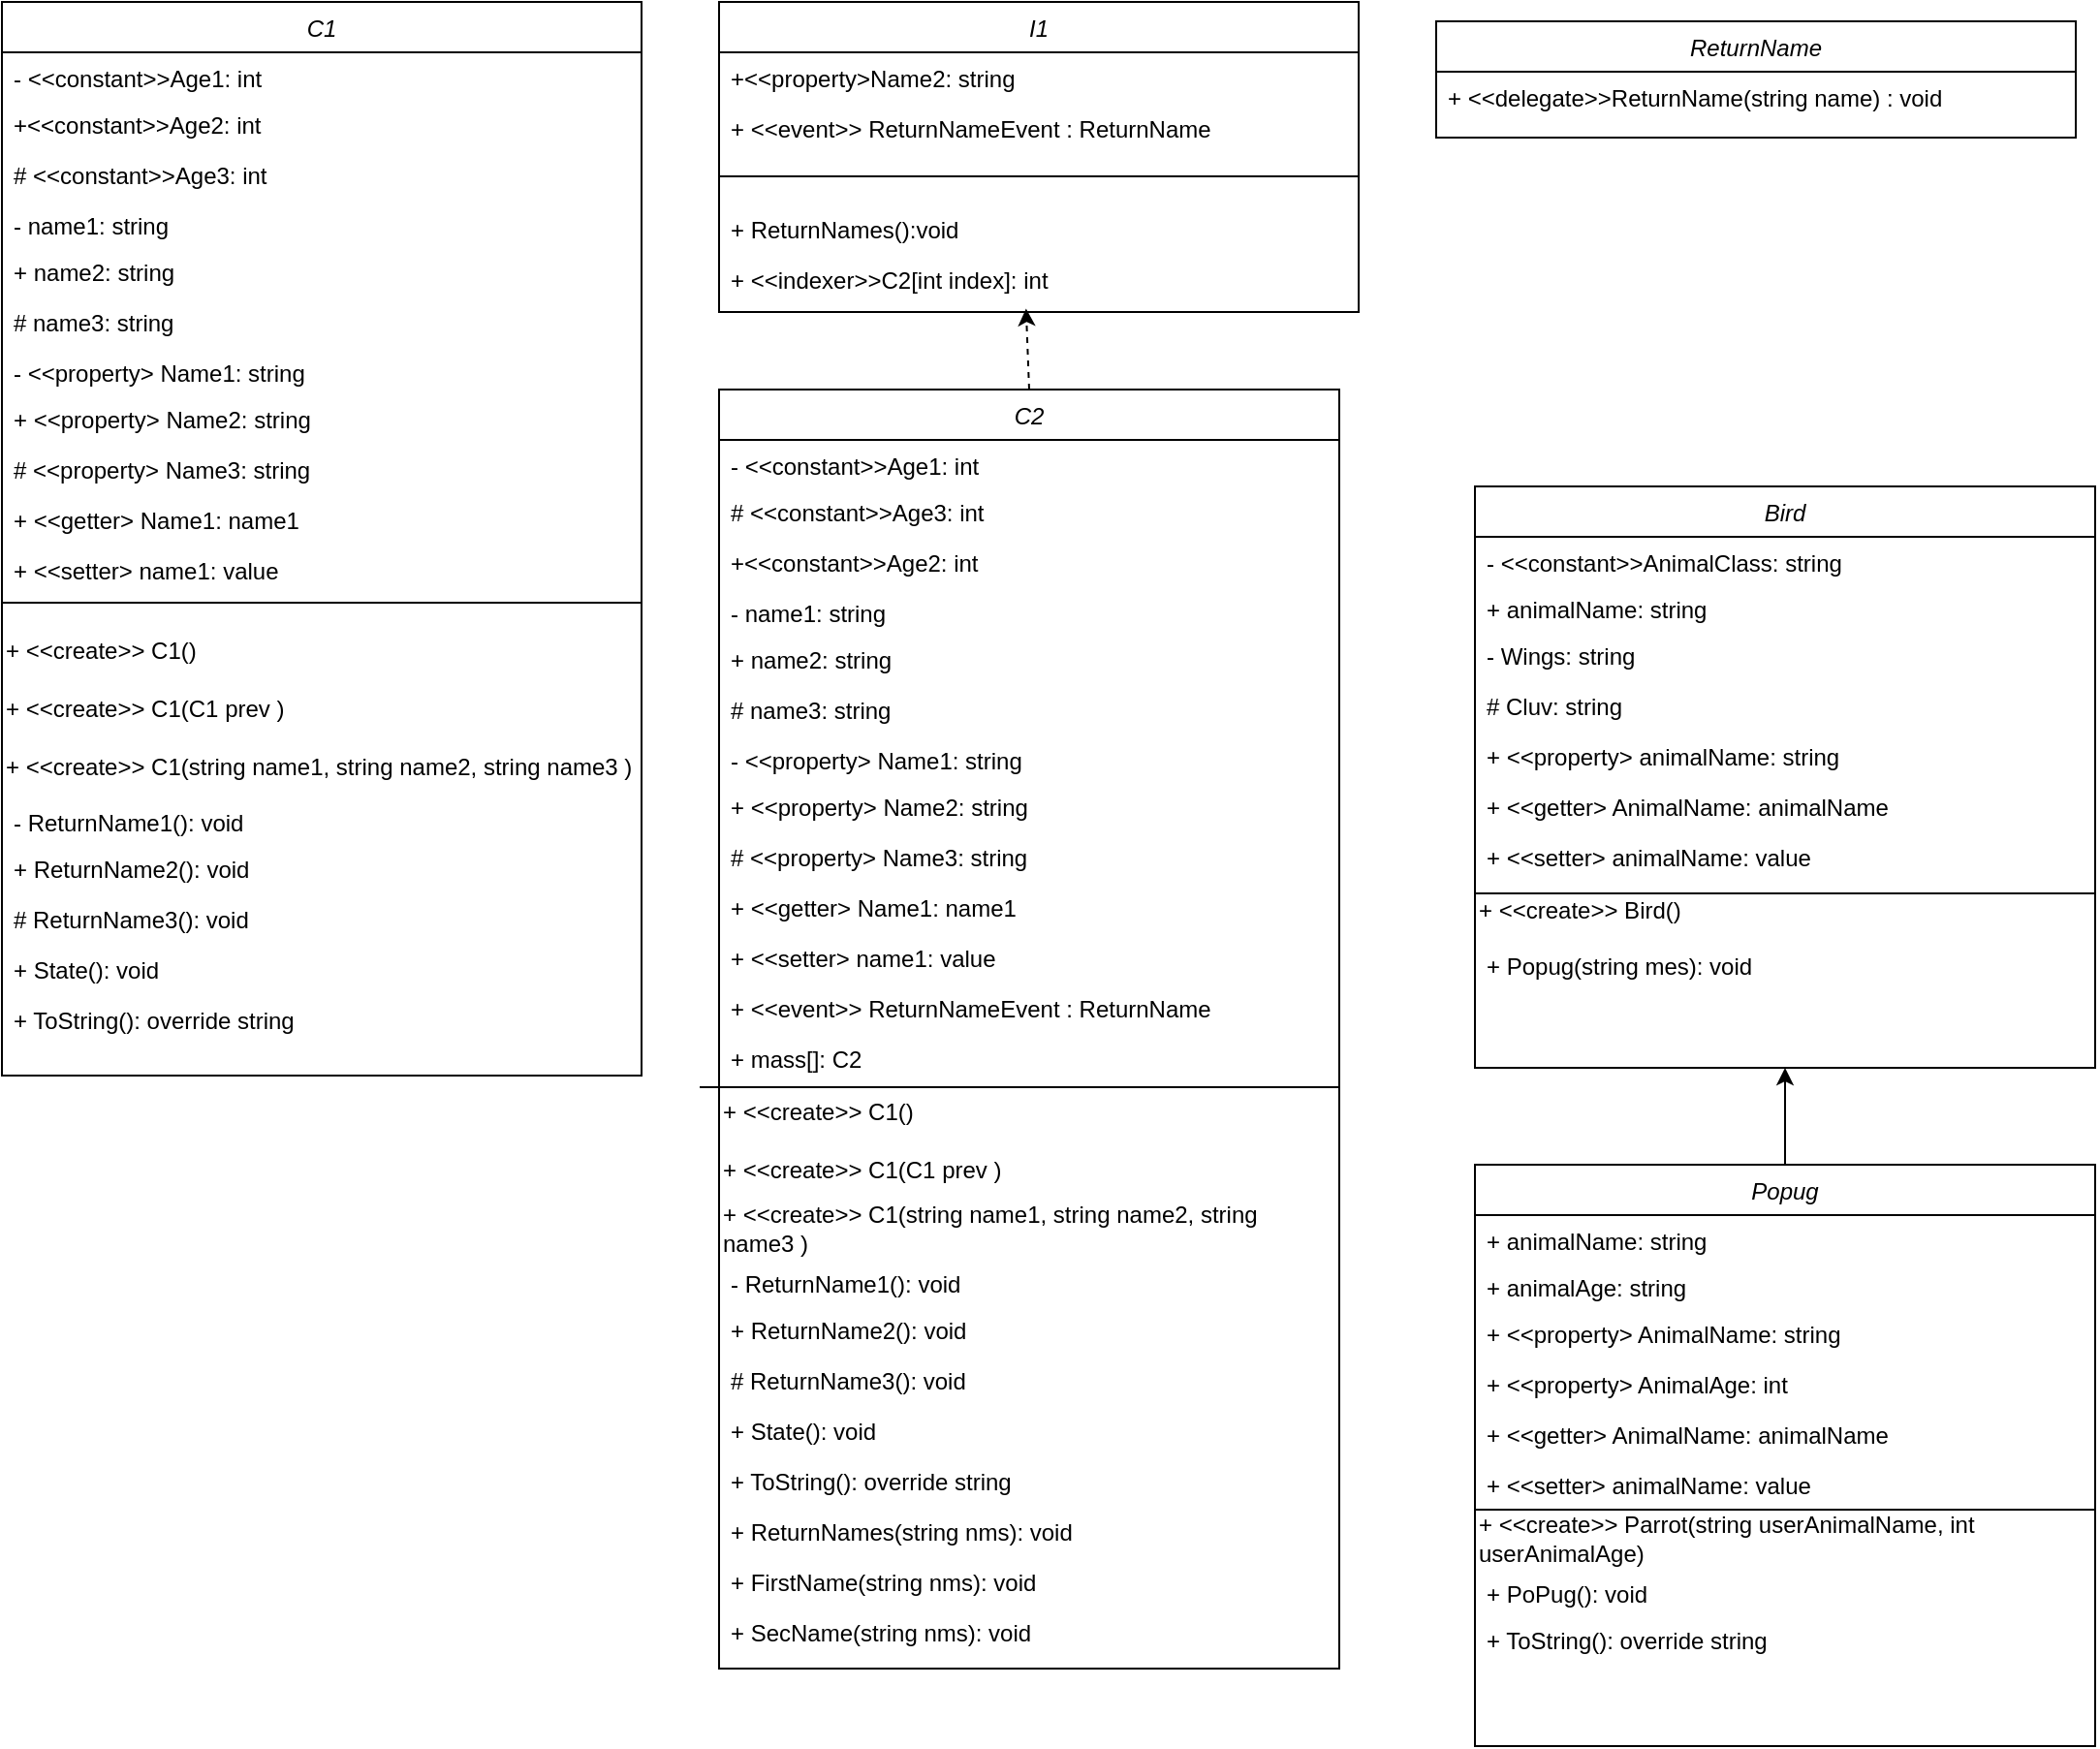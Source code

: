 <mxfile version="20.8.18" type="device"><diagram id="C5RBs43oDa-KdzZeNtuy" name="Page-1"><mxGraphModel dx="1221" dy="633" grid="1" gridSize="10" guides="1" tooltips="1" connect="1" arrows="1" fold="1" page="1" pageScale="1" pageWidth="827" pageHeight="1169" math="0" shadow="0"><root><mxCell id="WIyWlLk6GJQsqaUBKTNV-0"/><mxCell id="WIyWlLk6GJQsqaUBKTNV-1" parent="WIyWlLk6GJQsqaUBKTNV-0"/><mxCell id="zkfFHV4jXpPFQw0GAbJ--0" value="С1" style="swimlane;fontStyle=2;align=center;verticalAlign=top;childLayout=stackLayout;horizontal=1;startSize=26;horizontalStack=0;resizeParent=1;resizeLast=0;collapsible=1;marginBottom=0;rounded=0;shadow=0;strokeWidth=1;" parent="WIyWlLk6GJQsqaUBKTNV-1" vertex="1"><mxGeometry x="240" y="110" width="330" height="554" as="geometry"><mxRectangle x="230" y="140" width="160" height="26" as="alternateBounds"/></mxGeometry></mxCell><mxCell id="zkfFHV4jXpPFQw0GAbJ--1" value="- &lt;&lt;constant&gt;&gt;Age1: int" style="text;align=left;verticalAlign=top;spacingLeft=4;spacingRight=4;overflow=hidden;rotatable=0;points=[[0,0.5],[1,0.5]];portConstraint=eastwest;" parent="zkfFHV4jXpPFQw0GAbJ--0" vertex="1"><mxGeometry y="26" width="330" height="24" as="geometry"/></mxCell><mxCell id="zkfFHV4jXpPFQw0GAbJ--2" value="+&lt;&lt;constant&gt;&gt;Age2: int" style="text;align=left;verticalAlign=top;spacingLeft=4;spacingRight=4;overflow=hidden;rotatable=0;points=[[0,0.5],[1,0.5]];portConstraint=eastwest;rounded=0;shadow=0;html=0;" parent="zkfFHV4jXpPFQw0GAbJ--0" vertex="1"><mxGeometry y="50" width="330" height="26" as="geometry"/></mxCell><mxCell id="zkfFHV4jXpPFQw0GAbJ--3" value="# &lt;&lt;constant&gt;&gt;Age3: int" style="text;align=left;verticalAlign=top;spacingLeft=4;spacingRight=4;overflow=hidden;rotatable=0;points=[[0,0.5],[1,0.5]];portConstraint=eastwest;rounded=0;shadow=0;html=0;" parent="zkfFHV4jXpPFQw0GAbJ--0" vertex="1"><mxGeometry y="76" width="330" height="26" as="geometry"/></mxCell><mxCell id="h4AXfHM78yXUlXjyWLZw-1" value="- name1: string" style="text;align=left;verticalAlign=top;spacingLeft=4;spacingRight=4;overflow=hidden;rotatable=0;points=[[0,0.5],[1,0.5]];portConstraint=eastwest;" parent="zkfFHV4jXpPFQw0GAbJ--0" vertex="1"><mxGeometry y="102" width="330" height="24" as="geometry"/></mxCell><mxCell id="h4AXfHM78yXUlXjyWLZw-2" value="+ name2: string" style="text;align=left;verticalAlign=top;spacingLeft=4;spacingRight=4;overflow=hidden;rotatable=0;points=[[0,0.5],[1,0.5]];portConstraint=eastwest;rounded=0;shadow=0;html=0;" parent="zkfFHV4jXpPFQw0GAbJ--0" vertex="1"><mxGeometry y="126" width="330" height="26" as="geometry"/></mxCell><mxCell id="h4AXfHM78yXUlXjyWLZw-3" value="# name3: string" style="text;align=left;verticalAlign=top;spacingLeft=4;spacingRight=4;overflow=hidden;rotatable=0;points=[[0,0.5],[1,0.5]];portConstraint=eastwest;rounded=0;shadow=0;html=0;" parent="zkfFHV4jXpPFQw0GAbJ--0" vertex="1"><mxGeometry y="152" width="330" height="26" as="geometry"/></mxCell><mxCell id="h4AXfHM78yXUlXjyWLZw-5" value="- &lt;&lt;property&gt; Name1: string" style="text;align=left;verticalAlign=top;spacingLeft=4;spacingRight=4;overflow=hidden;rotatable=0;points=[[0,0.5],[1,0.5]];portConstraint=eastwest;" parent="zkfFHV4jXpPFQw0GAbJ--0" vertex="1"><mxGeometry y="178" width="330" height="24" as="geometry"/></mxCell><mxCell id="h4AXfHM78yXUlXjyWLZw-6" value="+ &lt;&lt;property&gt; Name2: string" style="text;align=left;verticalAlign=top;spacingLeft=4;spacingRight=4;overflow=hidden;rotatable=0;points=[[0,0.5],[1,0.5]];portConstraint=eastwest;rounded=0;shadow=0;html=0;" parent="zkfFHV4jXpPFQw0GAbJ--0" vertex="1"><mxGeometry y="202" width="330" height="26" as="geometry"/></mxCell><mxCell id="h4AXfHM78yXUlXjyWLZw-7" value="# &lt;&lt;property&gt; Name3: string" style="text;align=left;verticalAlign=top;spacingLeft=4;spacingRight=4;overflow=hidden;rotatable=0;points=[[0,0.5],[1,0.5]];portConstraint=eastwest;rounded=0;shadow=0;html=0;" parent="zkfFHV4jXpPFQw0GAbJ--0" vertex="1"><mxGeometry y="228" width="330" height="26" as="geometry"/></mxCell><mxCell id="ItmwAT2tkLxFtLLkzSRK-0" value="+ &lt;&lt;getter&gt; Name1: name1" style="text;align=left;verticalAlign=top;spacingLeft=4;spacingRight=4;overflow=hidden;rotatable=0;points=[[0,0.5],[1,0.5]];portConstraint=eastwest;rounded=0;shadow=0;html=0;" vertex="1" parent="zkfFHV4jXpPFQw0GAbJ--0"><mxGeometry y="254" width="330" height="26" as="geometry"/></mxCell><mxCell id="ItmwAT2tkLxFtLLkzSRK-1" value="+ &lt;&lt;setter&gt; name1: value" style="text;align=left;verticalAlign=top;spacingLeft=4;spacingRight=4;overflow=hidden;rotatable=0;points=[[0,0.5],[1,0.5]];portConstraint=eastwest;rounded=0;shadow=0;html=0;" vertex="1" parent="zkfFHV4jXpPFQw0GAbJ--0"><mxGeometry y="280" width="330" height="26" as="geometry"/></mxCell><mxCell id="h4AXfHM78yXUlXjyWLZw-16" value="" style="endArrow=none;html=1;rounded=0;" parent="zkfFHV4jXpPFQw0GAbJ--0" edge="1"><mxGeometry width="50" height="50" relative="1" as="geometry"><mxPoint y="310" as="sourcePoint"/><mxPoint x="330" y="310" as="targetPoint"/></mxGeometry></mxCell><mxCell id="h4AXfHM78yXUlXjyWLZw-23" style="text;html=1;strokeColor=none;fillColor=none;align=left;verticalAlign=middle;whiteSpace=wrap;rounded=0;" parent="zkfFHV4jXpPFQw0GAbJ--0" vertex="1"><mxGeometry y="306" width="330" height="14" as="geometry"/></mxCell><mxCell id="h4AXfHM78yXUlXjyWLZw-17" value="+ &amp;lt;&amp;lt;create&amp;gt;&amp;gt; C1()" style="text;html=1;strokeColor=none;fillColor=none;align=left;verticalAlign=middle;whiteSpace=wrap;rounded=0;" parent="zkfFHV4jXpPFQw0GAbJ--0" vertex="1"><mxGeometry y="320" width="330" height="30" as="geometry"/></mxCell><mxCell id="h4AXfHM78yXUlXjyWLZw-18" value="+ &amp;lt;&amp;lt;create&amp;gt;&amp;gt; C1(C1 prev&amp;nbsp;)" style="text;html=1;strokeColor=none;fillColor=none;align=left;verticalAlign=middle;whiteSpace=wrap;rounded=0;" parent="zkfFHV4jXpPFQw0GAbJ--0" vertex="1"><mxGeometry y="350" width="330" height="30" as="geometry"/></mxCell><mxCell id="h4AXfHM78yXUlXjyWLZw-10" value="+ &amp;lt;&amp;lt;create&amp;gt;&amp;gt; C1(string name1, string name2, string name3&amp;nbsp;)" style="text;html=1;strokeColor=none;fillColor=none;align=left;verticalAlign=middle;whiteSpace=wrap;rounded=0;" parent="zkfFHV4jXpPFQw0GAbJ--0" vertex="1"><mxGeometry y="380" width="330" height="30" as="geometry"/></mxCell><mxCell id="h4AXfHM78yXUlXjyWLZw-24" value="- ReturnName1(): void" style="text;align=left;verticalAlign=top;spacingLeft=4;spacingRight=4;overflow=hidden;rotatable=0;points=[[0,0.5],[1,0.5]];portConstraint=eastwest;" parent="zkfFHV4jXpPFQw0GAbJ--0" vertex="1"><mxGeometry y="410" width="330" height="24" as="geometry"/></mxCell><mxCell id="h4AXfHM78yXUlXjyWLZw-25" value="+ ReturnName2(): void" style="text;align=left;verticalAlign=top;spacingLeft=4;spacingRight=4;overflow=hidden;rotatable=0;points=[[0,0.5],[1,0.5]];portConstraint=eastwest;rounded=0;shadow=0;html=0;" parent="zkfFHV4jXpPFQw0GAbJ--0" vertex="1"><mxGeometry y="434" width="330" height="26" as="geometry"/></mxCell><mxCell id="h4AXfHM78yXUlXjyWLZw-26" value="# ReturnName3(): void" style="text;align=left;verticalAlign=top;spacingLeft=4;spacingRight=4;overflow=hidden;rotatable=0;points=[[0,0.5],[1,0.5]];portConstraint=eastwest;rounded=0;shadow=0;html=0;" parent="zkfFHV4jXpPFQw0GAbJ--0" vertex="1"><mxGeometry y="460" width="330" height="26" as="geometry"/></mxCell><mxCell id="h4AXfHM78yXUlXjyWLZw-27" value="+ State(): void" style="text;align=left;verticalAlign=top;spacingLeft=4;spacingRight=4;overflow=hidden;rotatable=0;points=[[0,0.5],[1,0.5]];portConstraint=eastwest;rounded=0;shadow=0;html=0;" parent="zkfFHV4jXpPFQw0GAbJ--0" vertex="1"><mxGeometry y="486" width="330" height="26" as="geometry"/></mxCell><mxCell id="h4AXfHM78yXUlXjyWLZw-28" value="+ ToString(): override string " style="text;align=left;verticalAlign=top;spacingLeft=4;spacingRight=4;overflow=hidden;rotatable=0;points=[[0,0.5],[1,0.5]];portConstraint=eastwest;rounded=0;shadow=0;html=0;" parent="zkfFHV4jXpPFQw0GAbJ--0" vertex="1"><mxGeometry y="512" width="330" height="26" as="geometry"/></mxCell><mxCell id="h4AXfHM78yXUlXjyWLZw-13" value="" style="endArrow=none;html=1;rounded=0;startArrow=none;" parent="WIyWlLk6GJQsqaUBKTNV-1" edge="1"><mxGeometry width="50" height="50" relative="1" as="geometry"><mxPoint x="570" y="380" as="sourcePoint"/><mxPoint x="570" y="380" as="targetPoint"/></mxGeometry></mxCell><mxCell id="h4AXfHM78yXUlXjyWLZw-15" value="" style="endArrow=none;html=1;rounded=0;" parent="WIyWlLk6GJQsqaUBKTNV-1" edge="1"><mxGeometry width="50" height="50" relative="1" as="geometry"><mxPoint x="240" y="380" as="sourcePoint"/><mxPoint x="240" y="380" as="targetPoint"/></mxGeometry></mxCell><mxCell id="04HOkDziwjmm2jSdz9U_-0" value="I1" style="swimlane;fontStyle=2;align=center;verticalAlign=top;childLayout=stackLayout;horizontal=1;startSize=26;horizontalStack=0;resizeParent=1;resizeLast=0;collapsible=1;marginBottom=0;rounded=0;shadow=0;strokeWidth=1;" parent="WIyWlLk6GJQsqaUBKTNV-1" vertex="1"><mxGeometry x="610" y="110" width="330" height="160" as="geometry"><mxRectangle x="230" y="140" width="160" height="26" as="alternateBounds"/></mxGeometry></mxCell><mxCell id="04HOkDziwjmm2jSdz9U_-2" value="+&lt;&lt;property&gt;Name2: string" style="text;align=left;verticalAlign=top;spacingLeft=4;spacingRight=4;overflow=hidden;rotatable=0;points=[[0,0.5],[1,0.5]];portConstraint=eastwest;rounded=0;shadow=0;html=0;" parent="04HOkDziwjmm2jSdz9U_-0" vertex="1"><mxGeometry y="26" width="330" height="26" as="geometry"/></mxCell><mxCell id="04HOkDziwjmm2jSdz9U_-6" value="+ &lt;&lt;event&gt;&gt; ReturnNameEvent : ReturnName" style="text;align=left;verticalAlign=top;spacingLeft=4;spacingRight=4;overflow=hidden;rotatable=0;points=[[0,0.5],[1,0.5]];portConstraint=eastwest;rounded=0;shadow=0;html=0;" parent="04HOkDziwjmm2jSdz9U_-0" vertex="1"><mxGeometry y="52" width="330" height="26" as="geometry"/></mxCell><mxCell id="04HOkDziwjmm2jSdz9U_-27" value="" style="endArrow=none;html=1;rounded=0;" parent="04HOkDziwjmm2jSdz9U_-0" edge="1"><mxGeometry width="50" height="50" relative="1" as="geometry"><mxPoint y="90" as="sourcePoint"/><mxPoint x="330" y="90" as="targetPoint"/></mxGeometry></mxCell><mxCell id="04HOkDziwjmm2jSdz9U_-30" style="text;align=left;verticalAlign=top;spacingLeft=4;spacingRight=4;overflow=hidden;rotatable=0;points=[[0,0.5],[1,0.5]];portConstraint=eastwest;rounded=0;shadow=0;html=0;" parent="04HOkDziwjmm2jSdz9U_-0" vertex="1"><mxGeometry y="78" width="330" height="26" as="geometry"/></mxCell><mxCell id="04HOkDziwjmm2jSdz9U_-29" value="+ ReturnNames():void" style="text;align=left;verticalAlign=top;spacingLeft=4;spacingRight=4;overflow=hidden;rotatable=0;points=[[0,0.5],[1,0.5]];portConstraint=eastwest;rounded=0;shadow=0;html=0;" parent="04HOkDziwjmm2jSdz9U_-0" vertex="1"><mxGeometry y="104" width="330" height="26" as="geometry"/></mxCell><mxCell id="04HOkDziwjmm2jSdz9U_-31" value="+ &lt;&lt;indexer&gt;&gt;C2[int index]: int" style="text;align=left;verticalAlign=top;spacingLeft=4;spacingRight=4;overflow=hidden;rotatable=0;points=[[0,0.5],[1,0.5]];portConstraint=eastwest;rounded=0;shadow=0;html=0;" parent="04HOkDziwjmm2jSdz9U_-0" vertex="1"><mxGeometry y="130" width="330" height="26" as="geometry"/></mxCell><mxCell id="ItmwAT2tkLxFtLLkzSRK-2" value="С2" style="swimlane;fontStyle=2;align=center;verticalAlign=top;childLayout=stackLayout;horizontal=1;startSize=26;horizontalStack=0;resizeParent=1;resizeLast=0;collapsible=1;marginBottom=0;rounded=0;shadow=0;strokeWidth=1;" vertex="1" parent="WIyWlLk6GJQsqaUBKTNV-1"><mxGeometry x="610" y="310" width="320" height="660" as="geometry"><mxRectangle x="230" y="140" width="160" height="26" as="alternateBounds"/></mxGeometry></mxCell><mxCell id="ItmwAT2tkLxFtLLkzSRK-31" value="- &lt;&lt;constant&gt;&gt;Age1: int" style="text;align=left;verticalAlign=top;spacingLeft=4;spacingRight=4;overflow=hidden;rotatable=0;points=[[0,0.5],[1,0.5]];portConstraint=eastwest;" vertex="1" parent="ItmwAT2tkLxFtLLkzSRK-2"><mxGeometry y="26" width="320" height="24" as="geometry"/></mxCell><mxCell id="ItmwAT2tkLxFtLLkzSRK-26" value="# &lt;&lt;constant&gt;&gt;Age3: int" style="text;align=left;verticalAlign=top;spacingLeft=4;spacingRight=4;overflow=hidden;rotatable=0;points=[[0,0.5],[1,0.5]];portConstraint=eastwest;rounded=0;shadow=0;html=0;" vertex="1" parent="ItmwAT2tkLxFtLLkzSRK-2"><mxGeometry y="50" width="320" height="26" as="geometry"/></mxCell><mxCell id="ItmwAT2tkLxFtLLkzSRK-32" value="+&lt;&lt;constant&gt;&gt;Age2: int" style="text;align=left;verticalAlign=top;spacingLeft=4;spacingRight=4;overflow=hidden;rotatable=0;points=[[0,0.5],[1,0.5]];portConstraint=eastwest;rounded=0;shadow=0;html=0;" vertex="1" parent="ItmwAT2tkLxFtLLkzSRK-2"><mxGeometry y="76" width="320" height="26" as="geometry"/></mxCell><mxCell id="ItmwAT2tkLxFtLLkzSRK-6" value="- name1: string" style="text;align=left;verticalAlign=top;spacingLeft=4;spacingRight=4;overflow=hidden;rotatable=0;points=[[0,0.5],[1,0.5]];portConstraint=eastwest;" vertex="1" parent="ItmwAT2tkLxFtLLkzSRK-2"><mxGeometry y="102" width="320" height="24" as="geometry"/></mxCell><mxCell id="ItmwAT2tkLxFtLLkzSRK-7" value="+ name2: string" style="text;align=left;verticalAlign=top;spacingLeft=4;spacingRight=4;overflow=hidden;rotatable=0;points=[[0,0.5],[1,0.5]];portConstraint=eastwest;rounded=0;shadow=0;html=0;" vertex="1" parent="ItmwAT2tkLxFtLLkzSRK-2"><mxGeometry y="126" width="320" height="26" as="geometry"/></mxCell><mxCell id="ItmwAT2tkLxFtLLkzSRK-8" value="# name3: string" style="text;align=left;verticalAlign=top;spacingLeft=4;spacingRight=4;overflow=hidden;rotatable=0;points=[[0,0.5],[1,0.5]];portConstraint=eastwest;rounded=0;shadow=0;html=0;" vertex="1" parent="ItmwAT2tkLxFtLLkzSRK-2"><mxGeometry y="152" width="320" height="26" as="geometry"/></mxCell><mxCell id="ItmwAT2tkLxFtLLkzSRK-9" value="- &lt;&lt;property&gt; Name1: string" style="text;align=left;verticalAlign=top;spacingLeft=4;spacingRight=4;overflow=hidden;rotatable=0;points=[[0,0.5],[1,0.5]];portConstraint=eastwest;" vertex="1" parent="ItmwAT2tkLxFtLLkzSRK-2"><mxGeometry y="178" width="320" height="24" as="geometry"/></mxCell><mxCell id="ItmwAT2tkLxFtLLkzSRK-10" value="+ &lt;&lt;property&gt; Name2: string" style="text;align=left;verticalAlign=top;spacingLeft=4;spacingRight=4;overflow=hidden;rotatable=0;points=[[0,0.5],[1,0.5]];portConstraint=eastwest;rounded=0;shadow=0;html=0;" vertex="1" parent="ItmwAT2tkLxFtLLkzSRK-2"><mxGeometry y="202" width="320" height="26" as="geometry"/></mxCell><mxCell id="ItmwAT2tkLxFtLLkzSRK-11" value="# &lt;&lt;property&gt; Name3: string" style="text;align=left;verticalAlign=top;spacingLeft=4;spacingRight=4;overflow=hidden;rotatable=0;points=[[0,0.5],[1,0.5]];portConstraint=eastwest;rounded=0;shadow=0;html=0;" vertex="1" parent="ItmwAT2tkLxFtLLkzSRK-2"><mxGeometry y="228" width="320" height="26" as="geometry"/></mxCell><mxCell id="ItmwAT2tkLxFtLLkzSRK-12" value="+ &lt;&lt;getter&gt; Name1: name1" style="text;align=left;verticalAlign=top;spacingLeft=4;spacingRight=4;overflow=hidden;rotatable=0;points=[[0,0.5],[1,0.5]];portConstraint=eastwest;rounded=0;shadow=0;html=0;" vertex="1" parent="ItmwAT2tkLxFtLLkzSRK-2"><mxGeometry y="254" width="320" height="26" as="geometry"/></mxCell><mxCell id="ItmwAT2tkLxFtLLkzSRK-13" value="+ &lt;&lt;setter&gt; name1: value" style="text;align=left;verticalAlign=top;spacingLeft=4;spacingRight=4;overflow=hidden;rotatable=0;points=[[0,0.5],[1,0.5]];portConstraint=eastwest;rounded=0;shadow=0;html=0;" vertex="1" parent="ItmwAT2tkLxFtLLkzSRK-2"><mxGeometry y="280" width="320" height="26" as="geometry"/></mxCell><mxCell id="ItmwAT2tkLxFtLLkzSRK-40" value="+ &lt;&lt;event&gt;&gt; ReturnNameEvent : ReturnName" style="text;align=left;verticalAlign=top;spacingLeft=4;spacingRight=4;overflow=hidden;rotatable=0;points=[[0,0.5],[1,0.5]];portConstraint=eastwest;rounded=0;shadow=0;html=0;" vertex="1" parent="ItmwAT2tkLxFtLLkzSRK-2"><mxGeometry y="306" width="320" height="26" as="geometry"/></mxCell><mxCell id="ItmwAT2tkLxFtLLkzSRK-42" value="+ mass[]: C2" style="text;align=left;verticalAlign=top;spacingLeft=4;spacingRight=4;overflow=hidden;rotatable=0;points=[[0,0.5],[1,0.5]];portConstraint=eastwest;rounded=0;shadow=0;html=0;" vertex="1" parent="ItmwAT2tkLxFtLLkzSRK-2"><mxGeometry y="332" width="320" height="26" as="geometry"/></mxCell><mxCell id="ItmwAT2tkLxFtLLkzSRK-16" value="+ &amp;lt;&amp;lt;create&amp;gt;&amp;gt; C1()" style="text;html=1;strokeColor=none;fillColor=none;align=left;verticalAlign=middle;whiteSpace=wrap;rounded=0;" vertex="1" parent="ItmwAT2tkLxFtLLkzSRK-2"><mxGeometry y="358" width="320" height="30" as="geometry"/></mxCell><mxCell id="ItmwAT2tkLxFtLLkzSRK-17" value="+ &amp;lt;&amp;lt;create&amp;gt;&amp;gt; C1(C1 prev&amp;nbsp;)" style="text;html=1;strokeColor=none;fillColor=none;align=left;verticalAlign=middle;whiteSpace=wrap;rounded=0;" vertex="1" parent="ItmwAT2tkLxFtLLkzSRK-2"><mxGeometry y="388" width="320" height="30" as="geometry"/></mxCell><mxCell id="ItmwAT2tkLxFtLLkzSRK-18" value="+ &amp;lt;&amp;lt;create&amp;gt;&amp;gt; C1(string name1, string name2, string name3&amp;nbsp;)" style="text;html=1;strokeColor=none;fillColor=none;align=left;verticalAlign=middle;whiteSpace=wrap;rounded=0;" vertex="1" parent="ItmwAT2tkLxFtLLkzSRK-2"><mxGeometry y="418" width="320" height="30" as="geometry"/></mxCell><mxCell id="ItmwAT2tkLxFtLLkzSRK-19" value="- ReturnName1(): void" style="text;align=left;verticalAlign=top;spacingLeft=4;spacingRight=4;overflow=hidden;rotatable=0;points=[[0,0.5],[1,0.5]];portConstraint=eastwest;" vertex="1" parent="ItmwAT2tkLxFtLLkzSRK-2"><mxGeometry y="448" width="320" height="24" as="geometry"/></mxCell><mxCell id="ItmwAT2tkLxFtLLkzSRK-20" value="+ ReturnName2(): void" style="text;align=left;verticalAlign=top;spacingLeft=4;spacingRight=4;overflow=hidden;rotatable=0;points=[[0,0.5],[1,0.5]];portConstraint=eastwest;rounded=0;shadow=0;html=0;" vertex="1" parent="ItmwAT2tkLxFtLLkzSRK-2"><mxGeometry y="472" width="320" height="26" as="geometry"/></mxCell><mxCell id="ItmwAT2tkLxFtLLkzSRK-21" value="# ReturnName3(): void" style="text;align=left;verticalAlign=top;spacingLeft=4;spacingRight=4;overflow=hidden;rotatable=0;points=[[0,0.5],[1,0.5]];portConstraint=eastwest;rounded=0;shadow=0;html=0;" vertex="1" parent="ItmwAT2tkLxFtLLkzSRK-2"><mxGeometry y="498" width="320" height="26" as="geometry"/></mxCell><mxCell id="ItmwAT2tkLxFtLLkzSRK-22" value="+ State(): void" style="text;align=left;verticalAlign=top;spacingLeft=4;spacingRight=4;overflow=hidden;rotatable=0;points=[[0,0.5],[1,0.5]];portConstraint=eastwest;rounded=0;shadow=0;html=0;" vertex="1" parent="ItmwAT2tkLxFtLLkzSRK-2"><mxGeometry y="524" width="320" height="26" as="geometry"/></mxCell><mxCell id="ItmwAT2tkLxFtLLkzSRK-23" value="+ ToString(): override string " style="text;align=left;verticalAlign=top;spacingLeft=4;spacingRight=4;overflow=hidden;rotatable=0;points=[[0,0.5],[1,0.5]];portConstraint=eastwest;rounded=0;shadow=0;html=0;" vertex="1" parent="ItmwAT2tkLxFtLLkzSRK-2"><mxGeometry y="550" width="320" height="26" as="geometry"/></mxCell><mxCell id="ItmwAT2tkLxFtLLkzSRK-43" value="+ ReturnNames(string nms): void" style="text;align=left;verticalAlign=top;spacingLeft=4;spacingRight=4;overflow=hidden;rotatable=0;points=[[0,0.5],[1,0.5]];portConstraint=eastwest;rounded=0;shadow=0;html=0;" vertex="1" parent="ItmwAT2tkLxFtLLkzSRK-2"><mxGeometry y="576" width="320" height="26" as="geometry"/></mxCell><mxCell id="ItmwAT2tkLxFtLLkzSRK-44" value="+ FirstName(string nms): void" style="text;align=left;verticalAlign=top;spacingLeft=4;spacingRight=4;overflow=hidden;rotatable=0;points=[[0,0.5],[1,0.5]];portConstraint=eastwest;rounded=0;shadow=0;html=0;" vertex="1" parent="ItmwAT2tkLxFtLLkzSRK-2"><mxGeometry y="602" width="320" height="26" as="geometry"/></mxCell><mxCell id="ItmwAT2tkLxFtLLkzSRK-45" value="+ SecName(string nms): void" style="text;align=left;verticalAlign=top;spacingLeft=4;spacingRight=4;overflow=hidden;rotatable=0;points=[[0,0.5],[1,0.5]];portConstraint=eastwest;rounded=0;shadow=0;html=0;" vertex="1" parent="ItmwAT2tkLxFtLLkzSRK-2"><mxGeometry y="628" width="320" height="26" as="geometry"/></mxCell><mxCell id="ItmwAT2tkLxFtLLkzSRK-33" value="ReturnName" style="swimlane;fontStyle=2;align=center;verticalAlign=top;childLayout=stackLayout;horizontal=1;startSize=26;horizontalStack=0;resizeParent=1;resizeLast=0;collapsible=1;marginBottom=0;rounded=0;shadow=0;strokeWidth=1;" vertex="1" parent="WIyWlLk6GJQsqaUBKTNV-1"><mxGeometry x="980" y="120" width="330" height="60" as="geometry"><mxRectangle x="230" y="140" width="160" height="26" as="alternateBounds"/></mxGeometry></mxCell><mxCell id="ItmwAT2tkLxFtLLkzSRK-38" value="+ &lt;&lt;delegate&gt;&gt;ReturnName(string name) : void" style="text;align=left;verticalAlign=top;spacingLeft=4;spacingRight=4;overflow=hidden;rotatable=0;points=[[0,0.5],[1,0.5]];portConstraint=eastwest;rounded=0;shadow=0;html=0;" vertex="1" parent="ItmwAT2tkLxFtLLkzSRK-33"><mxGeometry y="26" width="330" height="26" as="geometry"/></mxCell><mxCell id="ItmwAT2tkLxFtLLkzSRK-14" value="" style="endArrow=none;html=1;rounded=0;" edge="1" parent="WIyWlLk6GJQsqaUBKTNV-1"><mxGeometry width="50" height="50" relative="1" as="geometry"><mxPoint x="600" y="670" as="sourcePoint"/><mxPoint x="930" y="670" as="targetPoint"/></mxGeometry></mxCell><mxCell id="ItmwAT2tkLxFtLLkzSRK-46" value="" style="endArrow=classic;html=1;rounded=0;exitX=0.5;exitY=0;exitDx=0;exitDy=0;dashed=1;entryX=0.48;entryY=1.085;entryDx=0;entryDy=0;entryPerimeter=0;" edge="1" parent="WIyWlLk6GJQsqaUBKTNV-1" source="ItmwAT2tkLxFtLLkzSRK-2" target="04HOkDziwjmm2jSdz9U_-31"><mxGeometry width="50" height="50" relative="1" as="geometry"><mxPoint x="960" y="320" as="sourcePoint"/><mxPoint x="770" y="270" as="targetPoint"/></mxGeometry></mxCell><mxCell id="ItmwAT2tkLxFtLLkzSRK-48" value="Bird" style="swimlane;fontStyle=2;align=center;verticalAlign=top;childLayout=stackLayout;horizontal=1;startSize=26;horizontalStack=0;resizeParent=1;resizeLast=0;collapsible=1;marginBottom=0;rounded=0;shadow=0;strokeWidth=1;" vertex="1" parent="WIyWlLk6GJQsqaUBKTNV-1"><mxGeometry x="1000" y="360" width="320" height="300" as="geometry"><mxRectangle x="230" y="140" width="160" height="26" as="alternateBounds"/></mxGeometry></mxCell><mxCell id="ItmwAT2tkLxFtLLkzSRK-49" value="- &lt;&lt;constant&gt;&gt;AnimalClass: string" style="text;align=left;verticalAlign=top;spacingLeft=4;spacingRight=4;overflow=hidden;rotatable=0;points=[[0,0.5],[1,0.5]];portConstraint=eastwest;" vertex="1" parent="ItmwAT2tkLxFtLLkzSRK-48"><mxGeometry y="26" width="320" height="24" as="geometry"/></mxCell><mxCell id="ItmwAT2tkLxFtLLkzSRK-52" value="+ animalName: string" style="text;align=left;verticalAlign=top;spacingLeft=4;spacingRight=4;overflow=hidden;rotatable=0;points=[[0,0.5],[1,0.5]];portConstraint=eastwest;" vertex="1" parent="ItmwAT2tkLxFtLLkzSRK-48"><mxGeometry y="50" width="320" height="24" as="geometry"/></mxCell><mxCell id="ItmwAT2tkLxFtLLkzSRK-53" value="- Wings: string" style="text;align=left;verticalAlign=top;spacingLeft=4;spacingRight=4;overflow=hidden;rotatable=0;points=[[0,0.5],[1,0.5]];portConstraint=eastwest;rounded=0;shadow=0;html=0;" vertex="1" parent="ItmwAT2tkLxFtLLkzSRK-48"><mxGeometry y="74" width="320" height="26" as="geometry"/></mxCell><mxCell id="ItmwAT2tkLxFtLLkzSRK-54" value="# Cluv: string" style="text;align=left;verticalAlign=top;spacingLeft=4;spacingRight=4;overflow=hidden;rotatable=0;points=[[0,0.5],[1,0.5]];portConstraint=eastwest;rounded=0;shadow=0;html=0;" vertex="1" parent="ItmwAT2tkLxFtLLkzSRK-48"><mxGeometry y="100" width="320" height="26" as="geometry"/></mxCell><mxCell id="ItmwAT2tkLxFtLLkzSRK-56" value="+ &lt;&lt;property&gt; animalName: string" style="text;align=left;verticalAlign=top;spacingLeft=4;spacingRight=4;overflow=hidden;rotatable=0;points=[[0,0.5],[1,0.5]];portConstraint=eastwest;rounded=0;shadow=0;html=0;" vertex="1" parent="ItmwAT2tkLxFtLLkzSRK-48"><mxGeometry y="126" width="320" height="26" as="geometry"/></mxCell><mxCell id="ItmwAT2tkLxFtLLkzSRK-58" value="+ &lt;&lt;getter&gt; AnimalName: animalName" style="text;align=left;verticalAlign=top;spacingLeft=4;spacingRight=4;overflow=hidden;rotatable=0;points=[[0,0.5],[1,0.5]];portConstraint=eastwest;rounded=0;shadow=0;html=0;" vertex="1" parent="ItmwAT2tkLxFtLLkzSRK-48"><mxGeometry y="152" width="320" height="26" as="geometry"/></mxCell><mxCell id="ItmwAT2tkLxFtLLkzSRK-59" value="+ &lt;&lt;setter&gt; animalName: value" style="text;align=left;verticalAlign=top;spacingLeft=4;spacingRight=4;overflow=hidden;rotatable=0;points=[[0,0.5],[1,0.5]];portConstraint=eastwest;rounded=0;shadow=0;html=0;" vertex="1" parent="ItmwAT2tkLxFtLLkzSRK-48"><mxGeometry y="178" width="320" height="26" as="geometry"/></mxCell><mxCell id="ItmwAT2tkLxFtLLkzSRK-73" style="edgeStyle=orthogonalEdgeStyle;rounded=0;orthogonalLoop=1;jettySize=auto;html=1;exitX=0;exitY=0;exitDx=0;exitDy=0;entryX=1;entryY=0.5;entryDx=0;entryDy=0;endArrow=none;endFill=0;" edge="1" parent="ItmwAT2tkLxFtLLkzSRK-48" source="ItmwAT2tkLxFtLLkzSRK-62" target="ItmwAT2tkLxFtLLkzSRK-59"><mxGeometry relative="1" as="geometry"><Array as="points"><mxPoint y="210"/><mxPoint x="320" y="210"/></Array></mxGeometry></mxCell><mxCell id="ItmwAT2tkLxFtLLkzSRK-62" value="+ &amp;lt;&amp;lt;create&amp;gt;&amp;gt; Bird()" style="text;html=1;strokeColor=none;fillColor=none;align=left;verticalAlign=middle;whiteSpace=wrap;rounded=0;" vertex="1" parent="ItmwAT2tkLxFtLLkzSRK-48"><mxGeometry y="204" width="320" height="30" as="geometry"/></mxCell><mxCell id="ItmwAT2tkLxFtLLkzSRK-65" value="+ Popug(string mes): void" style="text;align=left;verticalAlign=top;spacingLeft=4;spacingRight=4;overflow=hidden;rotatable=0;points=[[0,0.5],[1,0.5]];portConstraint=eastwest;" vertex="1" parent="ItmwAT2tkLxFtLLkzSRK-48"><mxGeometry y="234" width="320" height="24" as="geometry"/></mxCell><mxCell id="ItmwAT2tkLxFtLLkzSRK-91" style="edgeStyle=orthogonalEdgeStyle;rounded=0;orthogonalLoop=1;jettySize=auto;html=1;entryX=0.5;entryY=1;entryDx=0;entryDy=0;endArrow=classic;endFill=1;" edge="1" parent="WIyWlLk6GJQsqaUBKTNV-1" source="ItmwAT2tkLxFtLLkzSRK-74" target="ItmwAT2tkLxFtLLkzSRK-48"><mxGeometry relative="1" as="geometry"/></mxCell><mxCell id="ItmwAT2tkLxFtLLkzSRK-74" value="Popug" style="swimlane;fontStyle=2;align=center;verticalAlign=top;childLayout=stackLayout;horizontal=1;startSize=26;horizontalStack=0;resizeParent=1;resizeLast=0;collapsible=1;marginBottom=0;rounded=0;shadow=0;strokeWidth=1;" vertex="1" parent="WIyWlLk6GJQsqaUBKTNV-1"><mxGeometry x="1000" y="710" width="320" height="300" as="geometry"><mxRectangle x="230" y="140" width="160" height="26" as="alternateBounds"/></mxGeometry></mxCell><mxCell id="ItmwAT2tkLxFtLLkzSRK-85" value="+ animalName: string" style="text;align=left;verticalAlign=top;spacingLeft=4;spacingRight=4;overflow=hidden;rotatable=0;points=[[0,0.5],[1,0.5]];portConstraint=eastwest;" vertex="1" parent="ItmwAT2tkLxFtLLkzSRK-74"><mxGeometry y="26" width="320" height="24" as="geometry"/></mxCell><mxCell id="ItmwAT2tkLxFtLLkzSRK-76" value="+ animalAge: string" style="text;align=left;verticalAlign=top;spacingLeft=4;spacingRight=4;overflow=hidden;rotatable=0;points=[[0,0.5],[1,0.5]];portConstraint=eastwest;" vertex="1" parent="ItmwAT2tkLxFtLLkzSRK-74"><mxGeometry y="50" width="320" height="24" as="geometry"/></mxCell><mxCell id="ItmwAT2tkLxFtLLkzSRK-79" value="+ &lt;&lt;property&gt; AnimalName: string" style="text;align=left;verticalAlign=top;spacingLeft=4;spacingRight=4;overflow=hidden;rotatable=0;points=[[0,0.5],[1,0.5]];portConstraint=eastwest;rounded=0;shadow=0;html=0;" vertex="1" parent="ItmwAT2tkLxFtLLkzSRK-74"><mxGeometry y="74" width="320" height="26" as="geometry"/></mxCell><mxCell id="ItmwAT2tkLxFtLLkzSRK-86" value="+ &lt;&lt;property&gt; AnimalAge: int" style="text;align=left;verticalAlign=top;spacingLeft=4;spacingRight=4;overflow=hidden;rotatable=0;points=[[0,0.5],[1,0.5]];portConstraint=eastwest;rounded=0;shadow=0;html=0;" vertex="1" parent="ItmwAT2tkLxFtLLkzSRK-74"><mxGeometry y="100" width="320" height="26" as="geometry"/></mxCell><mxCell id="ItmwAT2tkLxFtLLkzSRK-80" value="+ &lt;&lt;getter&gt; AnimalName: animalName" style="text;align=left;verticalAlign=top;spacingLeft=4;spacingRight=4;overflow=hidden;rotatable=0;points=[[0,0.5],[1,0.5]];portConstraint=eastwest;rounded=0;shadow=0;html=0;" vertex="1" parent="ItmwAT2tkLxFtLLkzSRK-74"><mxGeometry y="126" width="320" height="26" as="geometry"/></mxCell><mxCell id="ItmwAT2tkLxFtLLkzSRK-81" value="+ &lt;&lt;setter&gt; animalName: value" style="text;align=left;verticalAlign=top;spacingLeft=4;spacingRight=4;overflow=hidden;rotatable=0;points=[[0,0.5],[1,0.5]];portConstraint=eastwest;rounded=0;shadow=0;html=0;" vertex="1" parent="ItmwAT2tkLxFtLLkzSRK-74"><mxGeometry y="152" width="320" height="26" as="geometry"/></mxCell><mxCell id="ItmwAT2tkLxFtLLkzSRK-82" style="edgeStyle=orthogonalEdgeStyle;rounded=0;orthogonalLoop=1;jettySize=auto;html=1;exitX=0;exitY=0;exitDx=0;exitDy=0;entryX=1;entryY=0.5;entryDx=0;entryDy=0;endArrow=none;endFill=0;" edge="1" parent="ItmwAT2tkLxFtLLkzSRK-74" source="ItmwAT2tkLxFtLLkzSRK-83" target="ItmwAT2tkLxFtLLkzSRK-81"><mxGeometry relative="1" as="geometry"><Array as="points"><mxPoint x="320" y="178"/></Array></mxGeometry></mxCell><mxCell id="ItmwAT2tkLxFtLLkzSRK-83" value="+ &amp;lt;&amp;lt;create&amp;gt;&amp;gt; Parrot(string userAnimalName, int userAnimalAge)" style="text;html=1;strokeColor=none;fillColor=none;align=left;verticalAlign=middle;whiteSpace=wrap;rounded=0;" vertex="1" parent="ItmwAT2tkLxFtLLkzSRK-74"><mxGeometry y="178" width="320" height="30" as="geometry"/></mxCell><mxCell id="ItmwAT2tkLxFtLLkzSRK-84" value="+ PoPug(): void" style="text;align=left;verticalAlign=top;spacingLeft=4;spacingRight=4;overflow=hidden;rotatable=0;points=[[0,0.5],[1,0.5]];portConstraint=eastwest;" vertex="1" parent="ItmwAT2tkLxFtLLkzSRK-74"><mxGeometry y="208" width="320" height="24" as="geometry"/></mxCell><mxCell id="ItmwAT2tkLxFtLLkzSRK-89" value="+ ToString(): override string " style="text;align=left;verticalAlign=top;spacingLeft=4;spacingRight=4;overflow=hidden;rotatable=0;points=[[0,0.5],[1,0.5]];portConstraint=eastwest;rounded=0;shadow=0;html=0;" vertex="1" parent="ItmwAT2tkLxFtLLkzSRK-74"><mxGeometry y="232" width="320" height="26" as="geometry"/></mxCell></root></mxGraphModel></diagram></mxfile>